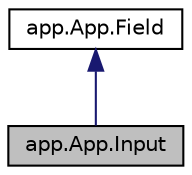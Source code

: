digraph "app.App.Input"
{
  edge [fontname="Helvetica",fontsize="10",labelfontname="Helvetica",labelfontsize="10"];
  node [fontname="Helvetica",fontsize="10",shape=record];
  Node0 [label="app.App.Input",height=0.2,width=0.4,color="black", fillcolor="grey75", style="filled", fontcolor="black"];
  Node1 -> Node0 [dir="back",color="midnightblue",fontsize="10",style="solid"];
  Node1 [label="app.App.Field",height=0.2,width=0.4,color="black", fillcolor="white", style="filled",URL="$classapp_1_1_app_1_1_field.html",tooltip="} "];
}
